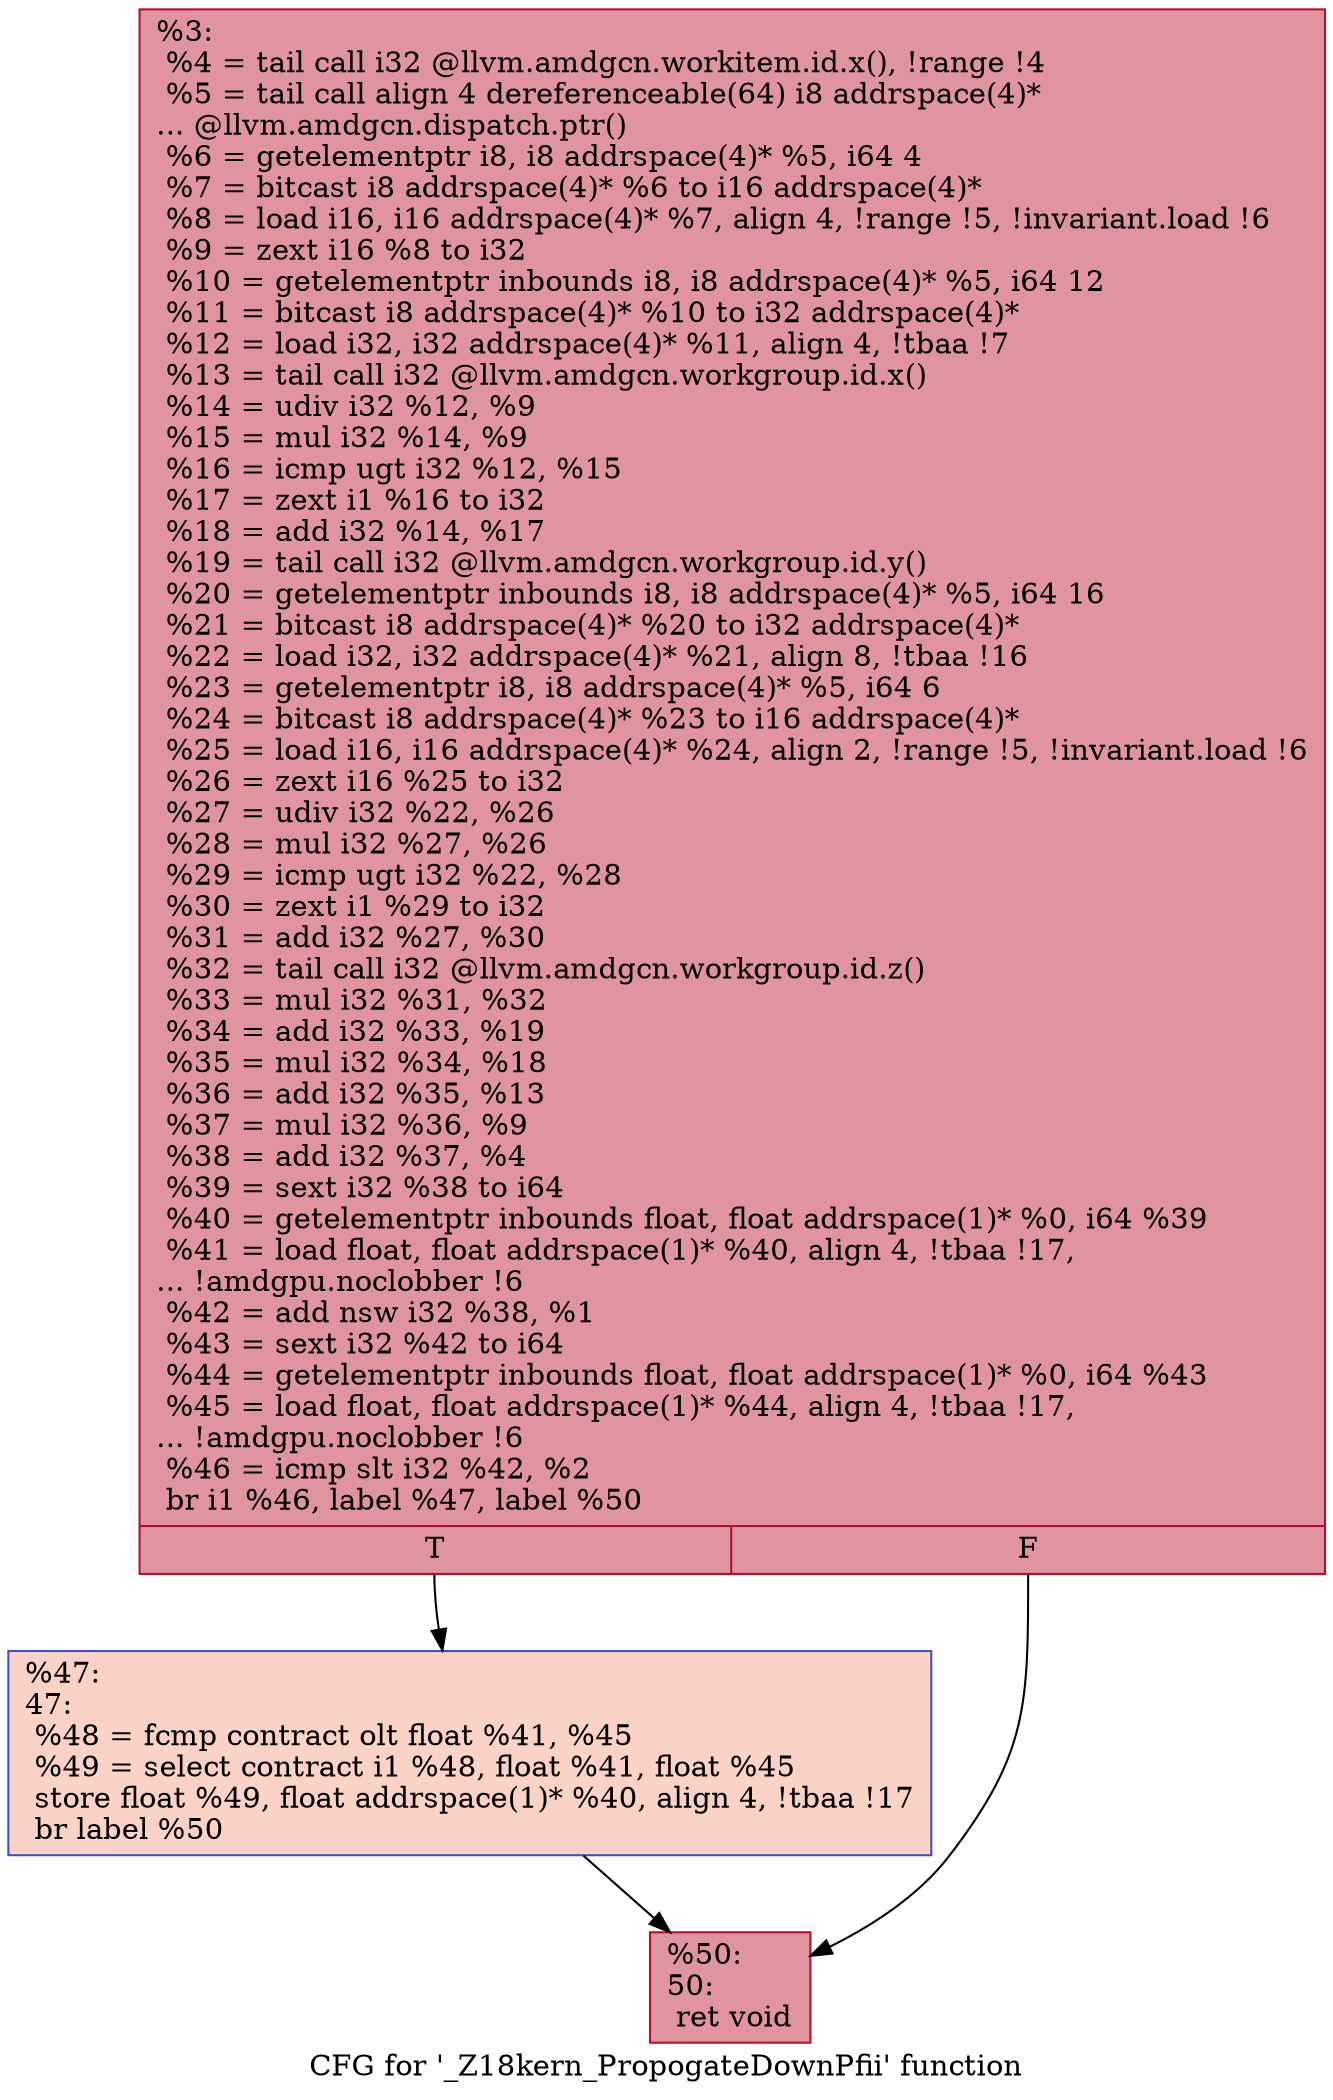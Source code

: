 digraph "CFG for '_Z18kern_PropogateDownPfii' function" {
	label="CFG for '_Z18kern_PropogateDownPfii' function";

	Node0x59bf7c0 [shape=record,color="#b70d28ff", style=filled, fillcolor="#b70d2870",label="{%3:\l  %4 = tail call i32 @llvm.amdgcn.workitem.id.x(), !range !4\l  %5 = tail call align 4 dereferenceable(64) i8 addrspace(4)*\l... @llvm.amdgcn.dispatch.ptr()\l  %6 = getelementptr i8, i8 addrspace(4)* %5, i64 4\l  %7 = bitcast i8 addrspace(4)* %6 to i16 addrspace(4)*\l  %8 = load i16, i16 addrspace(4)* %7, align 4, !range !5, !invariant.load !6\l  %9 = zext i16 %8 to i32\l  %10 = getelementptr inbounds i8, i8 addrspace(4)* %5, i64 12\l  %11 = bitcast i8 addrspace(4)* %10 to i32 addrspace(4)*\l  %12 = load i32, i32 addrspace(4)* %11, align 4, !tbaa !7\l  %13 = tail call i32 @llvm.amdgcn.workgroup.id.x()\l  %14 = udiv i32 %12, %9\l  %15 = mul i32 %14, %9\l  %16 = icmp ugt i32 %12, %15\l  %17 = zext i1 %16 to i32\l  %18 = add i32 %14, %17\l  %19 = tail call i32 @llvm.amdgcn.workgroup.id.y()\l  %20 = getelementptr inbounds i8, i8 addrspace(4)* %5, i64 16\l  %21 = bitcast i8 addrspace(4)* %20 to i32 addrspace(4)*\l  %22 = load i32, i32 addrspace(4)* %21, align 8, !tbaa !16\l  %23 = getelementptr i8, i8 addrspace(4)* %5, i64 6\l  %24 = bitcast i8 addrspace(4)* %23 to i16 addrspace(4)*\l  %25 = load i16, i16 addrspace(4)* %24, align 2, !range !5, !invariant.load !6\l  %26 = zext i16 %25 to i32\l  %27 = udiv i32 %22, %26\l  %28 = mul i32 %27, %26\l  %29 = icmp ugt i32 %22, %28\l  %30 = zext i1 %29 to i32\l  %31 = add i32 %27, %30\l  %32 = tail call i32 @llvm.amdgcn.workgroup.id.z()\l  %33 = mul i32 %31, %32\l  %34 = add i32 %33, %19\l  %35 = mul i32 %34, %18\l  %36 = add i32 %35, %13\l  %37 = mul i32 %36, %9\l  %38 = add i32 %37, %4\l  %39 = sext i32 %38 to i64\l  %40 = getelementptr inbounds float, float addrspace(1)* %0, i64 %39\l  %41 = load float, float addrspace(1)* %40, align 4, !tbaa !17,\l... !amdgpu.noclobber !6\l  %42 = add nsw i32 %38, %1\l  %43 = sext i32 %42 to i64\l  %44 = getelementptr inbounds float, float addrspace(1)* %0, i64 %43\l  %45 = load float, float addrspace(1)* %44, align 4, !tbaa !17,\l... !amdgpu.noclobber !6\l  %46 = icmp slt i32 %42, %2\l  br i1 %46, label %47, label %50\l|{<s0>T|<s1>F}}"];
	Node0x59bf7c0:s0 -> Node0x59c4410;
	Node0x59bf7c0:s1 -> Node0x59c44a0;
	Node0x59c4410 [shape=record,color="#3d50c3ff", style=filled, fillcolor="#f59c7d70",label="{%47:\l47:                                               \l  %48 = fcmp contract olt float %41, %45\l  %49 = select contract i1 %48, float %41, float %45\l  store float %49, float addrspace(1)* %40, align 4, !tbaa !17\l  br label %50\l}"];
	Node0x59c4410 -> Node0x59c44a0;
	Node0x59c44a0 [shape=record,color="#b70d28ff", style=filled, fillcolor="#b70d2870",label="{%50:\l50:                                               \l  ret void\l}"];
}
